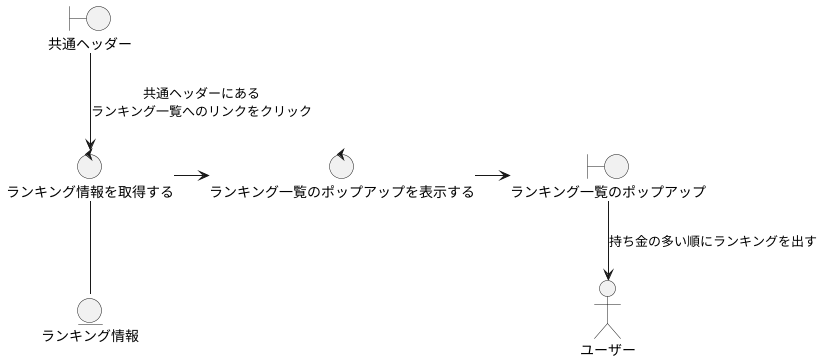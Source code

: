 @startuml

actor ユーザー

boundary 共通ヘッダー
boundary ランキング一覧のポップアップ
control ランキング情報を取得する
control ランキング一覧のポップアップを表示する
entity ランキング情報

'基本コース
共通ヘッダー -down-> ランキング情報を取得する : 共通ヘッダーにある\nランキング一覧へのリンクをクリック
ランキング情報を取得する -right-> ランキング一覧のポップアップを表示する
ランキング一覧のポップアップを表示する -right-> ランキング一覧のポップアップ
ランキング一覧のポップアップ -down-> ユーザー : 持ち金の多い順にランキングを出す 

ランキング情報を取得する -down- ランキング情報
@enduml